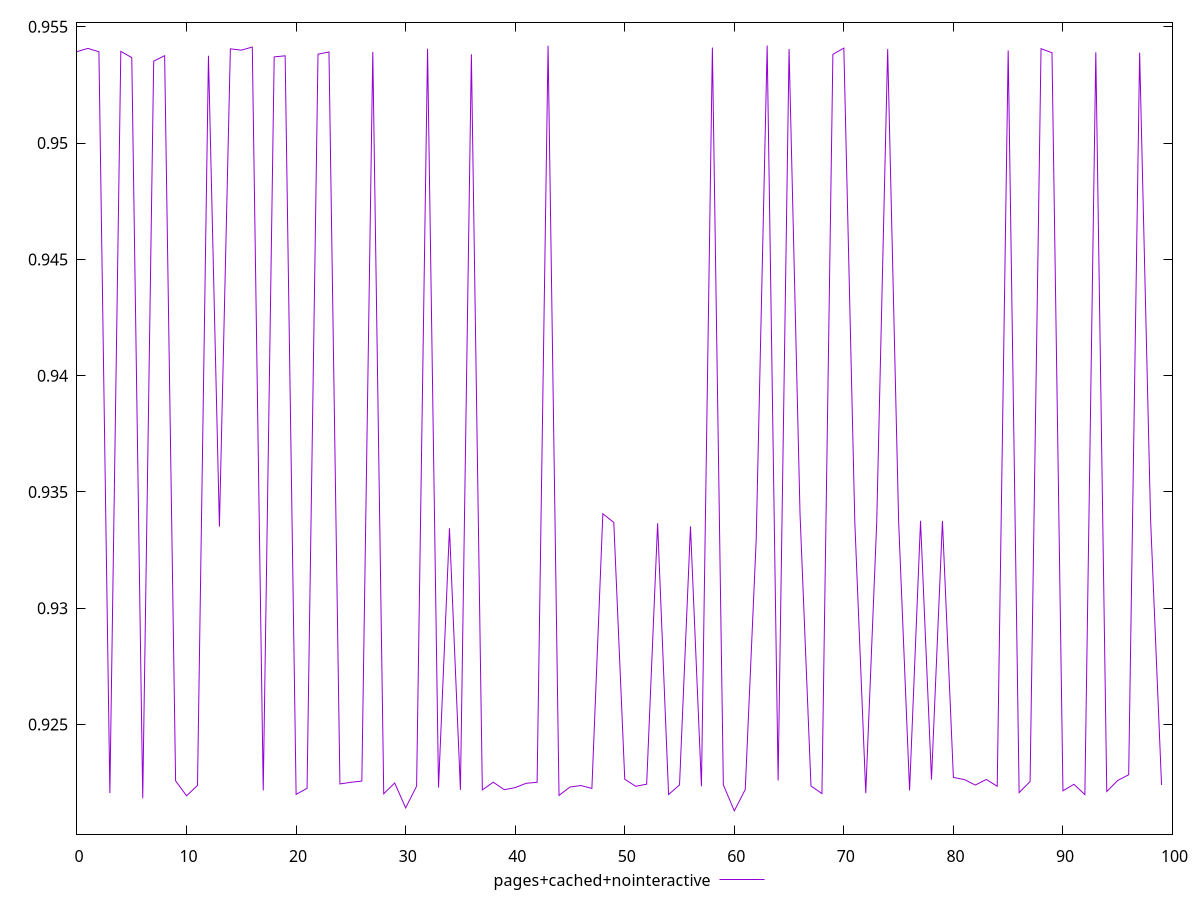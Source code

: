 $_pagesCachedNointeractive <<EOF
0.9539323478097075
0.9540731469440805
0.9539260710719732
0.9220504829464633
0.9539437916117073
0.9536759247705846
0.9218308203514278
0.953522407384717
0.9537584153944315
0.922580445002747
0.9219354436234981
0.922383475018105
0.9537565328215634
0.9335068239559576
0.9540525794563605
0.9539966954338861
0.9541301617824665
0.9221668245219874
0.9537071250895663
0.9537535042378524
0.9219976033750179
0.9222570594424901
0.9538242880275131
0.953918825348713
0.9224455379958947
0.9225163358883002
0.922567889137512
0.9539224424623212
0.9220215366494737
0.9224860845462919
0.9214155026861055
0.9223511053170196
0.9540582867341834
0.9222906059445369
0.9334410549704524
0.9221896914265877
0.9538197900126129
0.922189250804422
0.9225197194371924
0.9221982518210676
0.9222877202746914
0.9224727587605406
0.9225162730838607
0.9541900871665614
0.9219521445628204
0.9223130445928903
0.9223771493878634
0.9222521518507075
0.9340616859187555
0.9336901727671358
0.9226487847151544
0.9223439922884347
0.9224353504917755
0.933655143906319
0.921990646391043
0.9224031966410198
0.9335169034974926
0.9223458550710449
0.9541090975787229
0.9224079105760665
0.9212873138997975
0.9222063239376144
0.9329589855709994
0.9541944703776637
0.9225944278143684
0.9540418742450234
0.9340634538816415
0.9223585245024882
0.9220313435891895
0.9538180141002395
0.9540846627757781
0.9337181567057102
0.9220500025241849
0.9336847222684613
0.95404245672178
0.9337455719727944
0.9221659903550168
0.9337585999320076
0.9226338737086156
0.9337520140739137
0.9227248923511258
0.9226343443583327
0.9223981368469021
0.922637897714206
0.9223463109382539
0.9539853994610035
0.9220731870013816
0.9225472166697782
0.9540598241318015
0.9538865554539598
0.9221508564772349
0.9224305981728418
0.9219879123553101
0.9539023361424831
0.9221196393629298
0.9225942395026574
0.9228411717787824
0.9538888083698812
0.933815666853977
0.9224022224086703
EOF
set key outside below
set terminal pngcairo
set output "report_00005_2020-11-02T22-26-11.212Z/first-contentful-paint/pages+cached+nointeractive//score.png"
set yrange [0.9202873138997975:0.9551944703776637]
plot $_pagesCachedNointeractive title "pages+cached+nointeractive" with line ,